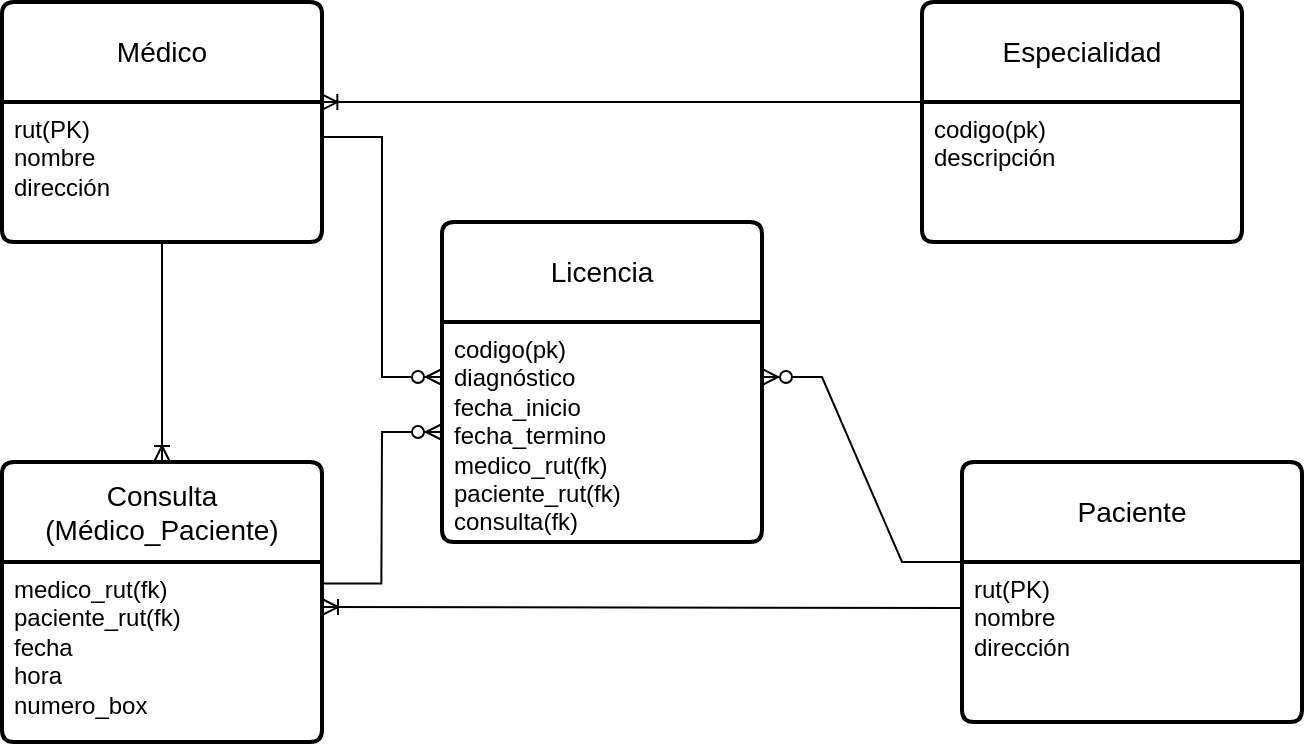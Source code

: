 <mxfile version="24.4.2" type="device">
  <diagram name="Página-1" id="w2oTPyP4OTDdGeiZZwoC">
    <mxGraphModel dx="1290" dy="572" grid="1" gridSize="10" guides="1" tooltips="1" connect="1" arrows="1" fold="1" page="1" pageScale="1" pageWidth="827" pageHeight="1169" math="0" shadow="0">
      <root>
        <mxCell id="0" />
        <mxCell id="1" parent="0" />
        <mxCell id="pArZP5cithsToZSFLYk4-14" value="Especialidad" style="swimlane;childLayout=stackLayout;horizontal=1;startSize=50;horizontalStack=0;rounded=1;fontSize=14;fontStyle=0;strokeWidth=2;resizeParent=0;resizeLast=1;shadow=0;dashed=0;align=center;arcSize=4;whiteSpace=wrap;html=1;" vertex="1" parent="1">
          <mxGeometry x="560" y="80" width="160" height="120" as="geometry" />
        </mxCell>
        <mxCell id="pArZP5cithsToZSFLYk4-15" value="codigo(pk)&lt;div&gt;descripción&lt;/div&gt;" style="align=left;strokeColor=none;fillColor=none;spacingLeft=4;fontSize=12;verticalAlign=top;resizable=0;rotatable=0;part=1;html=1;" vertex="1" parent="pArZP5cithsToZSFLYk4-14">
          <mxGeometry y="50" width="160" height="70" as="geometry" />
        </mxCell>
        <mxCell id="pArZP5cithsToZSFLYk4-16" value="Médico" style="swimlane;childLayout=stackLayout;horizontal=1;startSize=50;horizontalStack=0;rounded=1;fontSize=14;fontStyle=0;strokeWidth=2;resizeParent=0;resizeLast=1;shadow=0;dashed=0;align=center;arcSize=4;whiteSpace=wrap;html=1;" vertex="1" parent="1">
          <mxGeometry x="100" y="80" width="160" height="120" as="geometry" />
        </mxCell>
        <mxCell id="pArZP5cithsToZSFLYk4-17" value="rut(PK)&lt;div&gt;nombre&lt;br&gt;dirección&lt;/div&gt;" style="align=left;strokeColor=none;fillColor=none;spacingLeft=4;fontSize=12;verticalAlign=top;resizable=0;rotatable=0;part=1;html=1;" vertex="1" parent="pArZP5cithsToZSFLYk4-16">
          <mxGeometry y="50" width="160" height="70" as="geometry" />
        </mxCell>
        <mxCell id="pArZP5cithsToZSFLYk4-19" value="" style="edgeStyle=entityRelationEdgeStyle;fontSize=12;html=1;endArrow=ERoneToMany;rounded=0;exitX=0;exitY=0;exitDx=0;exitDy=0;entryX=0.998;entryY=0.417;entryDx=0;entryDy=0;entryPerimeter=0;" edge="1" parent="1" source="pArZP5cithsToZSFLYk4-15" target="pArZP5cithsToZSFLYk4-16">
          <mxGeometry width="100" height="100" relative="1" as="geometry">
            <mxPoint x="360" y="350" as="sourcePoint" />
            <mxPoint x="460" y="250" as="targetPoint" />
          </mxGeometry>
        </mxCell>
        <mxCell id="pArZP5cithsToZSFLYk4-20" value="Consulta&lt;div&gt;(Médico_Paciente)&lt;/div&gt;" style="swimlane;childLayout=stackLayout;horizontal=1;startSize=50;horizontalStack=0;rounded=1;fontSize=14;fontStyle=0;strokeWidth=2;resizeParent=0;resizeLast=1;shadow=0;dashed=0;align=center;arcSize=4;whiteSpace=wrap;html=1;" vertex="1" parent="1">
          <mxGeometry x="100" y="310" width="160" height="140" as="geometry" />
        </mxCell>
        <mxCell id="pArZP5cithsToZSFLYk4-21" value="medico_rut(fk)&lt;div&gt;paciente_rut(fk)&lt;/div&gt;&lt;div&gt;fecha&lt;/div&gt;&lt;div&gt;hora&lt;/div&gt;&lt;div&gt;numero_box&lt;/div&gt;" style="align=left;strokeColor=none;fillColor=none;spacingLeft=4;fontSize=12;verticalAlign=top;resizable=0;rotatable=0;part=1;html=1;" vertex="1" parent="pArZP5cithsToZSFLYk4-20">
          <mxGeometry y="50" width="160" height="90" as="geometry" />
        </mxCell>
        <mxCell id="pArZP5cithsToZSFLYk4-22" value="Paciente" style="swimlane;childLayout=stackLayout;horizontal=1;startSize=50;horizontalStack=0;rounded=1;fontSize=14;fontStyle=0;strokeWidth=2;resizeParent=0;resizeLast=1;shadow=0;dashed=0;align=center;arcSize=4;whiteSpace=wrap;html=1;" vertex="1" parent="1">
          <mxGeometry x="580" y="310" width="170" height="130" as="geometry">
            <mxRectangle x="560" y="320" width="90" height="50" as="alternateBounds" />
          </mxGeometry>
        </mxCell>
        <mxCell id="pArZP5cithsToZSFLYk4-23" value="rut(PK)&lt;div&gt;nombre&lt;br&gt;dirección&lt;/div&gt;" style="align=left;strokeColor=none;fillColor=none;spacingLeft=4;fontSize=12;verticalAlign=top;resizable=0;rotatable=0;part=1;html=1;" vertex="1" parent="pArZP5cithsToZSFLYk4-22">
          <mxGeometry y="50" width="170" height="80" as="geometry" />
        </mxCell>
        <mxCell id="pArZP5cithsToZSFLYk4-24" value="" style="edgeStyle=entityRelationEdgeStyle;fontSize=12;html=1;endArrow=ERoneToMany;rounded=0;entryX=1;entryY=0.25;entryDx=0;entryDy=0;" edge="1" parent="1" target="pArZP5cithsToZSFLYk4-21">
          <mxGeometry width="100" height="100" relative="1" as="geometry">
            <mxPoint x="550" y="383" as="sourcePoint" />
            <mxPoint x="460" y="250" as="targetPoint" />
          </mxGeometry>
        </mxCell>
        <mxCell id="pArZP5cithsToZSFLYk4-25" value="" style="fontSize=12;html=1;endArrow=ERoneToMany;rounded=0;exitX=0.5;exitY=1;exitDx=0;exitDy=0;entryX=0.5;entryY=0;entryDx=0;entryDy=0;" edge="1" parent="1" source="pArZP5cithsToZSFLYk4-17" target="pArZP5cithsToZSFLYk4-20">
          <mxGeometry width="100" height="100" relative="1" as="geometry">
            <mxPoint x="360" y="350" as="sourcePoint" />
            <mxPoint x="460" y="250" as="targetPoint" />
          </mxGeometry>
        </mxCell>
        <mxCell id="pArZP5cithsToZSFLYk4-27" value="Licencia" style="swimlane;childLayout=stackLayout;horizontal=1;startSize=50;horizontalStack=0;rounded=1;fontSize=14;fontStyle=0;strokeWidth=2;resizeParent=0;resizeLast=1;shadow=0;dashed=0;align=center;arcSize=4;whiteSpace=wrap;html=1;" vertex="1" parent="1">
          <mxGeometry x="320" y="190" width="160" height="160" as="geometry" />
        </mxCell>
        <mxCell id="pArZP5cithsToZSFLYk4-28" value="codigo(pk)&lt;br&gt;diagnóstico&lt;br&gt;fecha_inicio&lt;div&gt;fecha_termino&lt;/div&gt;&lt;div&gt;medico_rut(fk)&lt;/div&gt;&lt;div&gt;paciente_rut(fk)&lt;/div&gt;&lt;div&gt;consulta(fk)&lt;/div&gt;" style="align=left;strokeColor=none;fillColor=none;spacingLeft=4;fontSize=12;verticalAlign=top;resizable=0;rotatable=0;part=1;html=1;" vertex="1" parent="pArZP5cithsToZSFLYk4-27">
          <mxGeometry y="50" width="160" height="110" as="geometry" />
        </mxCell>
        <mxCell id="pArZP5cithsToZSFLYk4-31" value="" style="edgeStyle=entityRelationEdgeStyle;fontSize=12;html=1;endArrow=ERzeroToMany;endFill=1;rounded=0;exitX=1;exitY=0.25;exitDx=0;exitDy=0;entryX=0;entryY=0.25;entryDx=0;entryDy=0;" edge="1" parent="1" source="pArZP5cithsToZSFLYk4-17" target="pArZP5cithsToZSFLYk4-28">
          <mxGeometry width="100" height="100" relative="1" as="geometry">
            <mxPoint x="360" y="350" as="sourcePoint" />
            <mxPoint x="460" y="250" as="targetPoint" />
          </mxGeometry>
        </mxCell>
        <mxCell id="pArZP5cithsToZSFLYk4-34" value="" style="edgeStyle=entityRelationEdgeStyle;fontSize=12;html=1;endArrow=ERzeroToMany;endFill=1;rounded=0;exitX=0;exitY=0;exitDx=0;exitDy=0;entryX=1;entryY=0.25;entryDx=0;entryDy=0;" edge="1" parent="1" source="pArZP5cithsToZSFLYk4-23" target="pArZP5cithsToZSFLYk4-28">
          <mxGeometry width="100" height="100" relative="1" as="geometry">
            <mxPoint x="360" y="350" as="sourcePoint" />
            <mxPoint x="460" y="250" as="targetPoint" />
          </mxGeometry>
        </mxCell>
        <mxCell id="pArZP5cithsToZSFLYk4-35" value="" style="edgeStyle=entityRelationEdgeStyle;fontSize=12;html=1;endArrow=ERzeroToMany;endFill=1;rounded=0;exitX=0.998;exitY=0.12;exitDx=0;exitDy=0;exitPerimeter=0;entryX=0;entryY=0.5;entryDx=0;entryDy=0;" edge="1" parent="1" source="pArZP5cithsToZSFLYk4-21" target="pArZP5cithsToZSFLYk4-28">
          <mxGeometry width="100" height="100" relative="1" as="geometry">
            <mxPoint x="360" y="350" as="sourcePoint" />
            <mxPoint x="460" y="250" as="targetPoint" />
          </mxGeometry>
        </mxCell>
      </root>
    </mxGraphModel>
  </diagram>
</mxfile>
